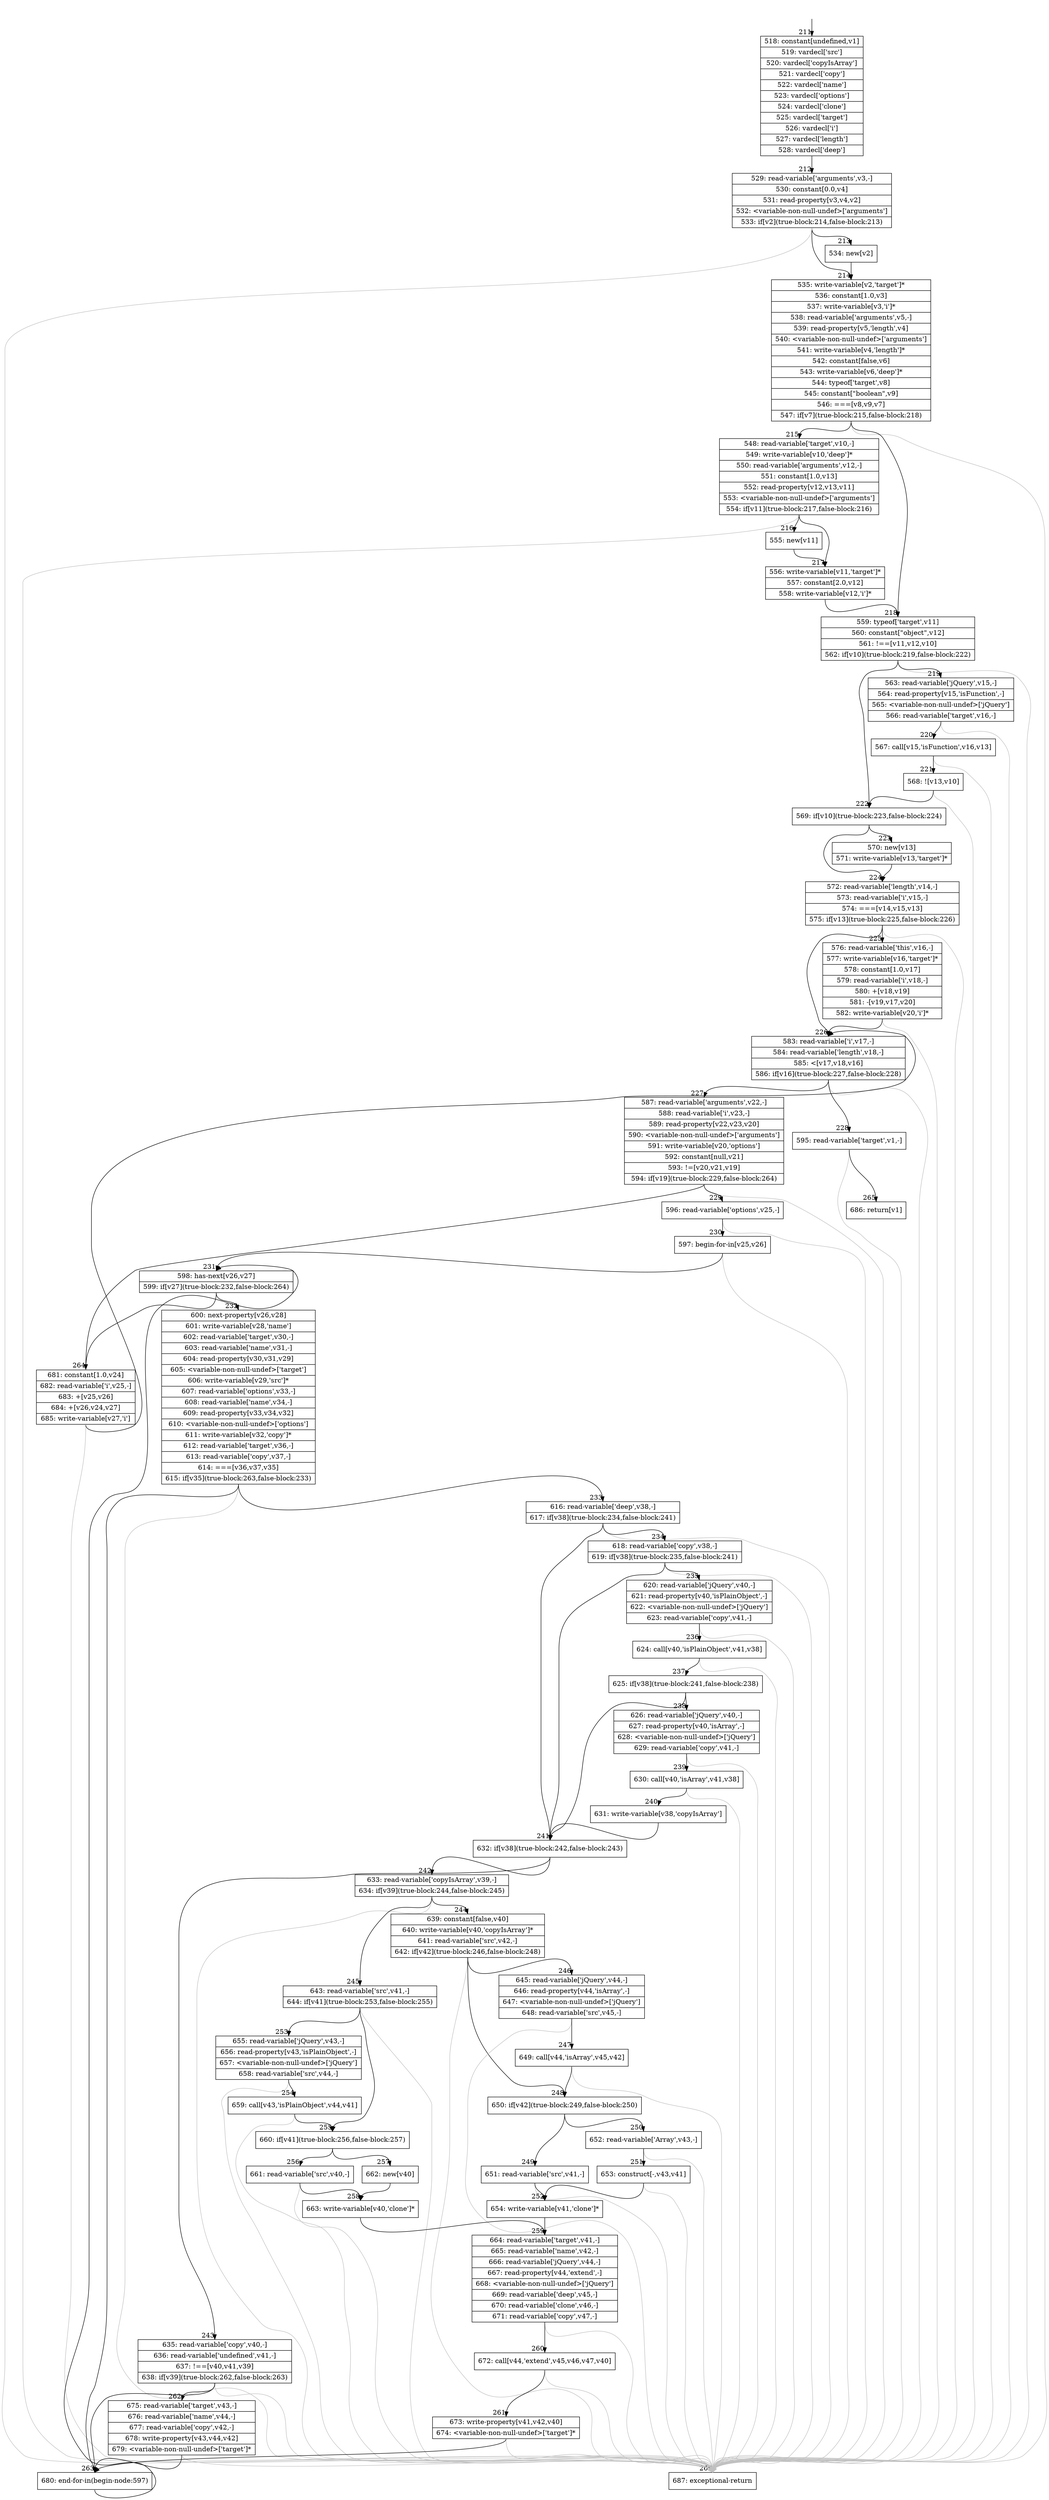 digraph {
rankdir="TD"
BB_entry20[shape=none,label=""];
BB_entry20 -> BB211 [tailport=s, headport=n, headlabel="    211"]
BB211 [shape=record label="{518: constant[undefined,v1]|519: vardecl['src']|520: vardecl['copyIsArray']|521: vardecl['copy']|522: vardecl['name']|523: vardecl['options']|524: vardecl['clone']|525: vardecl['target']|526: vardecl['i']|527: vardecl['length']|528: vardecl['deep']}" ] 
BB211 -> BB212 [tailport=s, headport=n, headlabel="      212"]
BB212 [shape=record label="{529: read-variable['arguments',v3,-]|530: constant[0.0,v4]|531: read-property[v3,v4,v2]|532: \<variable-non-null-undef\>['arguments']|533: if[v2](true-block:214,false-block:213)}" ] 
BB212 -> BB214 [tailport=s, headport=n, headlabel="      214"]
BB212 -> BB213 [tailport=s, headport=n, headlabel="      213"]
BB212 -> BB266 [tailport=s, headport=n, color=gray, headlabel="      266"]
BB213 [shape=record label="{534: new[v2]}" ] 
BB213 -> BB214 [tailport=s, headport=n]
BB214 [shape=record label="{535: write-variable[v2,'target']*|536: constant[1.0,v3]|537: write-variable[v3,'i']*|538: read-variable['arguments',v5,-]|539: read-property[v5,'length',v4]|540: \<variable-non-null-undef\>['arguments']|541: write-variable[v4,'length']*|542: constant[false,v6]|543: write-variable[v6,'deep']*|544: typeof['target',v8]|545: constant[\"boolean\",v9]|546: ===[v8,v9,v7]|547: if[v7](true-block:215,false-block:218)}" ] 
BB214 -> BB215 [tailport=s, headport=n, headlabel="      215"]
BB214 -> BB218 [tailport=s, headport=n, headlabel="      218"]
BB214 -> BB266 [tailport=s, headport=n, color=gray]
BB215 [shape=record label="{548: read-variable['target',v10,-]|549: write-variable[v10,'deep']*|550: read-variable['arguments',v12,-]|551: constant[1.0,v13]|552: read-property[v12,v13,v11]|553: \<variable-non-null-undef\>['arguments']|554: if[v11](true-block:217,false-block:216)}" ] 
BB215 -> BB217 [tailport=s, headport=n, headlabel="      217"]
BB215 -> BB216 [tailport=s, headport=n, headlabel="      216"]
BB215 -> BB266 [tailport=s, headport=n, color=gray]
BB216 [shape=record label="{555: new[v11]}" ] 
BB216 -> BB217 [tailport=s, headport=n]
BB217 [shape=record label="{556: write-variable[v11,'target']*|557: constant[2.0,v12]|558: write-variable[v12,'i']*}" ] 
BB217 -> BB218 [tailport=s, headport=n]
BB218 [shape=record label="{559: typeof['target',v11]|560: constant[\"object\",v12]|561: !==[v11,v12,v10]|562: if[v10](true-block:219,false-block:222)}" ] 
BB218 -> BB222 [tailport=s, headport=n, headlabel="      222"]
BB218 -> BB219 [tailport=s, headport=n, headlabel="      219"]
BB218 -> BB266 [tailport=s, headport=n, color=gray]
BB219 [shape=record label="{563: read-variable['jQuery',v15,-]|564: read-property[v15,'isFunction',-]|565: \<variable-non-null-undef\>['jQuery']|566: read-variable['target',v16,-]}" ] 
BB219 -> BB220 [tailport=s, headport=n, headlabel="      220"]
BB219 -> BB266 [tailport=s, headport=n, color=gray]
BB220 [shape=record label="{567: call[v15,'isFunction',v16,v13]}" ] 
BB220 -> BB221 [tailport=s, headport=n, headlabel="      221"]
BB220 -> BB266 [tailport=s, headport=n, color=gray]
BB221 [shape=record label="{568: ![v13,v10]}" ] 
BB221 -> BB222 [tailport=s, headport=n]
BB221 -> BB266 [tailport=s, headport=n, color=gray]
BB222 [shape=record label="{569: if[v10](true-block:223,false-block:224)}" ] 
BB222 -> BB223 [tailport=s, headport=n, headlabel="      223"]
BB222 -> BB224 [tailport=s, headport=n, headlabel="      224"]
BB223 [shape=record label="{570: new[v13]|571: write-variable[v13,'target']*}" ] 
BB223 -> BB224 [tailport=s, headport=n]
BB224 [shape=record label="{572: read-variable['length',v14,-]|573: read-variable['i',v15,-]|574: ===[v14,v15,v13]|575: if[v13](true-block:225,false-block:226)}" ] 
BB224 -> BB225 [tailport=s, headport=n, headlabel="      225"]
BB224 -> BB226 [tailport=s, headport=n, headlabel="      226"]
BB224 -> BB266 [tailport=s, headport=n, color=gray]
BB225 [shape=record label="{576: read-variable['this',v16,-]|577: write-variable[v16,'target']*|578: constant[1.0,v17]|579: read-variable['i',v18,-]|580: +[v18,v19]|581: -[v19,v17,v20]|582: write-variable[v20,'i']*}" ] 
BB225 -> BB226 [tailport=s, headport=n]
BB225 -> BB266 [tailport=s, headport=n, color=gray]
BB226 [shape=record label="{583: read-variable['i',v17,-]|584: read-variable['length',v18,-]|585: \<[v17,v18,v16]|586: if[v16](true-block:227,false-block:228)}" ] 
BB226 -> BB227 [tailport=s, headport=n, headlabel="      227"]
BB226 -> BB228 [tailport=s, headport=n, headlabel="      228"]
BB226 -> BB266 [tailport=s, headport=n, color=gray]
BB227 [shape=record label="{587: read-variable['arguments',v22,-]|588: read-variable['i',v23,-]|589: read-property[v22,v23,v20]|590: \<variable-non-null-undef\>['arguments']|591: write-variable[v20,'options']|592: constant[null,v21]|593: !=[v20,v21,v19]|594: if[v19](true-block:229,false-block:264)}" ] 
BB227 -> BB229 [tailport=s, headport=n, headlabel="      229"]
BB227 -> BB264 [tailport=s, headport=n, headlabel="      264"]
BB227 -> BB266 [tailport=s, headport=n, color=gray]
BB228 [shape=record label="{595: read-variable['target',v1,-]}" ] 
BB228 -> BB265 [tailport=s, headport=n, headlabel="      265"]
BB228 -> BB266 [tailport=s, headport=n, color=gray]
BB229 [shape=record label="{596: read-variable['options',v25,-]}" ] 
BB229 -> BB230 [tailport=s, headport=n, headlabel="      230"]
BB229 -> BB266 [tailport=s, headport=n, color=gray]
BB230 [shape=record label="{597: begin-for-in[v25,v26]}" ] 
BB230 -> BB231 [tailport=s, headport=n, headlabel="      231"]
BB230 -> BB266 [tailport=s, headport=n, color=gray]
BB231 [shape=record label="{598: has-next[v26,v27]|599: if[v27](true-block:232,false-block:264)}" ] 
BB231 -> BB232 [tailport=s, headport=n, headlabel="      232"]
BB231 -> BB264 [tailport=s, headport=n]
BB232 [shape=record label="{600: next-property[v26,v28]|601: write-variable[v28,'name']|602: read-variable['target',v30,-]|603: read-variable['name',v31,-]|604: read-property[v30,v31,v29]|605: \<variable-non-null-undef\>['target']|606: write-variable[v29,'src']*|607: read-variable['options',v33,-]|608: read-variable['name',v34,-]|609: read-property[v33,v34,v32]|610: \<variable-non-null-undef\>['options']|611: write-variable[v32,'copy']*|612: read-variable['target',v36,-]|613: read-variable['copy',v37,-]|614: ===[v36,v37,v35]|615: if[v35](true-block:263,false-block:233)}" ] 
BB232 -> BB263 [tailport=s, headport=n, headlabel="      263"]
BB232 -> BB233 [tailport=s, headport=n, headlabel="      233"]
BB232 -> BB266 [tailport=s, headport=n, color=gray]
BB233 [shape=record label="{616: read-variable['deep',v38,-]|617: if[v38](true-block:234,false-block:241)}" ] 
BB233 -> BB241 [tailport=s, headport=n, headlabel="      241"]
BB233 -> BB234 [tailport=s, headport=n, headlabel="      234"]
BB233 -> BB266 [tailport=s, headport=n, color=gray]
BB234 [shape=record label="{618: read-variable['copy',v38,-]|619: if[v38](true-block:235,false-block:241)}" ] 
BB234 -> BB241 [tailport=s, headport=n]
BB234 -> BB235 [tailport=s, headport=n, headlabel="      235"]
BB234 -> BB266 [tailport=s, headport=n, color=gray]
BB235 [shape=record label="{620: read-variable['jQuery',v40,-]|621: read-property[v40,'isPlainObject',-]|622: \<variable-non-null-undef\>['jQuery']|623: read-variable['copy',v41,-]}" ] 
BB235 -> BB236 [tailport=s, headport=n, headlabel="      236"]
BB235 -> BB266 [tailport=s, headport=n, color=gray]
BB236 [shape=record label="{624: call[v40,'isPlainObject',v41,v38]}" ] 
BB236 -> BB237 [tailport=s, headport=n, headlabel="      237"]
BB236 -> BB266 [tailport=s, headport=n, color=gray]
BB237 [shape=record label="{625: if[v38](true-block:241,false-block:238)}" ] 
BB237 -> BB241 [tailport=s, headport=n]
BB237 -> BB238 [tailport=s, headport=n, headlabel="      238"]
BB238 [shape=record label="{626: read-variable['jQuery',v40,-]|627: read-property[v40,'isArray',-]|628: \<variable-non-null-undef\>['jQuery']|629: read-variable['copy',v41,-]}" ] 
BB238 -> BB239 [tailport=s, headport=n, headlabel="      239"]
BB238 -> BB266 [tailport=s, headport=n, color=gray]
BB239 [shape=record label="{630: call[v40,'isArray',v41,v38]}" ] 
BB239 -> BB240 [tailport=s, headport=n, headlabel="      240"]
BB239 -> BB266 [tailport=s, headport=n, color=gray]
BB240 [shape=record label="{631: write-variable[v38,'copyIsArray']}" ] 
BB240 -> BB241 [tailport=s, headport=n]
BB241 [shape=record label="{632: if[v38](true-block:242,false-block:243)}" ] 
BB241 -> BB242 [tailport=s, headport=n, headlabel="      242"]
BB241 -> BB243 [tailport=s, headport=n, headlabel="      243"]
BB242 [shape=record label="{633: read-variable['copyIsArray',v39,-]|634: if[v39](true-block:244,false-block:245)}" ] 
BB242 -> BB244 [tailport=s, headport=n, headlabel="      244"]
BB242 -> BB245 [tailport=s, headport=n, headlabel="      245"]
BB242 -> BB266 [tailport=s, headport=n, color=gray]
BB243 [shape=record label="{635: read-variable['copy',v40,-]|636: read-variable['undefined',v41,-]|637: !==[v40,v41,v39]|638: if[v39](true-block:262,false-block:263)}" ] 
BB243 -> BB262 [tailport=s, headport=n, headlabel="      262"]
BB243 -> BB263 [tailport=s, headport=n]
BB243 -> BB266 [tailport=s, headport=n, color=gray]
BB244 [shape=record label="{639: constant[false,v40]|640: write-variable[v40,'copyIsArray']*|641: read-variable['src',v42,-]|642: if[v42](true-block:246,false-block:248)}" ] 
BB244 -> BB248 [tailport=s, headport=n, headlabel="      248"]
BB244 -> BB246 [tailport=s, headport=n, headlabel="      246"]
BB244 -> BB266 [tailport=s, headport=n, color=gray]
BB245 [shape=record label="{643: read-variable['src',v41,-]|644: if[v41](true-block:253,false-block:255)}" ] 
BB245 -> BB255 [tailport=s, headport=n, headlabel="      255"]
BB245 -> BB253 [tailport=s, headport=n, headlabel="      253"]
BB245 -> BB266 [tailport=s, headport=n, color=gray]
BB246 [shape=record label="{645: read-variable['jQuery',v44,-]|646: read-property[v44,'isArray',-]|647: \<variable-non-null-undef\>['jQuery']|648: read-variable['src',v45,-]}" ] 
BB246 -> BB247 [tailport=s, headport=n, headlabel="      247"]
BB246 -> BB266 [tailport=s, headport=n, color=gray]
BB247 [shape=record label="{649: call[v44,'isArray',v45,v42]}" ] 
BB247 -> BB248 [tailport=s, headport=n]
BB247 -> BB266 [tailport=s, headport=n, color=gray]
BB248 [shape=record label="{650: if[v42](true-block:249,false-block:250)}" ] 
BB248 -> BB249 [tailport=s, headport=n, headlabel="      249"]
BB248 -> BB250 [tailport=s, headport=n, headlabel="      250"]
BB249 [shape=record label="{651: read-variable['src',v41,-]}" ] 
BB249 -> BB252 [tailport=s, headport=n, headlabel="      252"]
BB249 -> BB266 [tailport=s, headport=n, color=gray]
BB250 [shape=record label="{652: read-variable['Array',v43,-]}" ] 
BB250 -> BB251 [tailport=s, headport=n, headlabel="      251"]
BB250 -> BB266 [tailport=s, headport=n, color=gray]
BB251 [shape=record label="{653: construct[-,v43,v41]}" ] 
BB251 -> BB252 [tailport=s, headport=n]
BB251 -> BB266 [tailport=s, headport=n, color=gray]
BB252 [shape=record label="{654: write-variable[v41,'clone']*}" ] 
BB252 -> BB259 [tailport=s, headport=n, headlabel="      259"]
BB253 [shape=record label="{655: read-variable['jQuery',v43,-]|656: read-property[v43,'isPlainObject',-]|657: \<variable-non-null-undef\>['jQuery']|658: read-variable['src',v44,-]}" ] 
BB253 -> BB254 [tailport=s, headport=n, headlabel="      254"]
BB253 -> BB266 [tailport=s, headport=n, color=gray]
BB254 [shape=record label="{659: call[v43,'isPlainObject',v44,v41]}" ] 
BB254 -> BB255 [tailport=s, headport=n]
BB254 -> BB266 [tailport=s, headport=n, color=gray]
BB255 [shape=record label="{660: if[v41](true-block:256,false-block:257)}" ] 
BB255 -> BB256 [tailport=s, headport=n, headlabel="      256"]
BB255 -> BB257 [tailport=s, headport=n, headlabel="      257"]
BB256 [shape=record label="{661: read-variable['src',v40,-]}" ] 
BB256 -> BB258 [tailport=s, headport=n, headlabel="      258"]
BB256 -> BB266 [tailport=s, headport=n, color=gray]
BB257 [shape=record label="{662: new[v40]}" ] 
BB257 -> BB258 [tailport=s, headport=n]
BB258 [shape=record label="{663: write-variable[v40,'clone']*}" ] 
BB258 -> BB259 [tailport=s, headport=n]
BB259 [shape=record label="{664: read-variable['target',v41,-]|665: read-variable['name',v42,-]|666: read-variable['jQuery',v44,-]|667: read-property[v44,'extend',-]|668: \<variable-non-null-undef\>['jQuery']|669: read-variable['deep',v45,-]|670: read-variable['clone',v46,-]|671: read-variable['copy',v47,-]}" ] 
BB259 -> BB260 [tailport=s, headport=n, headlabel="      260"]
BB259 -> BB266 [tailport=s, headport=n, color=gray]
BB260 [shape=record label="{672: call[v44,'extend',v45,v46,v47,v40]}" ] 
BB260 -> BB261 [tailport=s, headport=n, headlabel="      261"]
BB260 -> BB266 [tailport=s, headport=n, color=gray]
BB261 [shape=record label="{673: write-property[v41,v42,v40]|674: \<variable-non-null-undef\>['target']*}" ] 
BB261 -> BB263 [tailport=s, headport=n]
BB261 -> BB266 [tailport=s, headport=n, color=gray]
BB262 [shape=record label="{675: read-variable['target',v43,-]|676: read-variable['name',v44,-]|677: read-variable['copy',v42,-]|678: write-property[v43,v44,v42]|679: \<variable-non-null-undef\>['target']*}" ] 
BB262 -> BB263 [tailport=s, headport=n]
BB262 -> BB266 [tailport=s, headport=n, color=gray]
BB263 [shape=record label="{680: end-for-in(begin-node:597)}" ] 
BB263 -> BB231 [tailport=s, headport=n]
BB264 [shape=record label="{681: constant[1.0,v24]|682: read-variable['i',v25,-]|683: +[v25,v26]|684: +[v26,v24,v27]|685: write-variable[v27,'i']}" ] 
BB264 -> BB226 [tailport=s, headport=n]
BB264 -> BB266 [tailport=s, headport=n, color=gray]
BB265 [shape=record label="{686: return[v1]}" ] 
BB266 [shape=record label="{687: exceptional-return}" ] 
}
